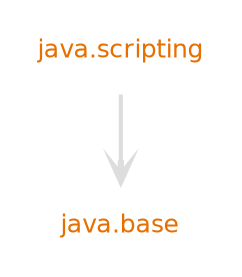 digraph "java.scripting" {
  nodesep=.5;
  ranksep=0.600000;
  pencolor=transparent;
  node [shape=plaintext, fontcolor="#000000", fontname="DejaVuSans", fontsize=12, margin=".2,.2"];
  edge [penwidth=2, color="#999999", arrowhead=open, arrowsize=1];
  {rank=same "java.scripting"}
  subgraph se {
  "java.base" [fontcolor="#e76f00", group=java];
  "java.scripting" [fontcolor="#e76f00", group=java];
  }
  subgraph jdk {
  }
  "java.scripting" -> "java.base" [color="#dddddd", weight=10];
}
